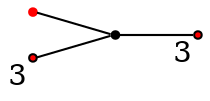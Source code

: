 graph diagram {
node [shape=point,color=black];
rankdir = LR;
subgraph subdiagram {
1;
}
{2,3} -- 1;
1 -- 4;
2 [color=red];
3 [fillcolor=red,xlabel=3];
4 [fillcolor=red,xlabel=3];
}
